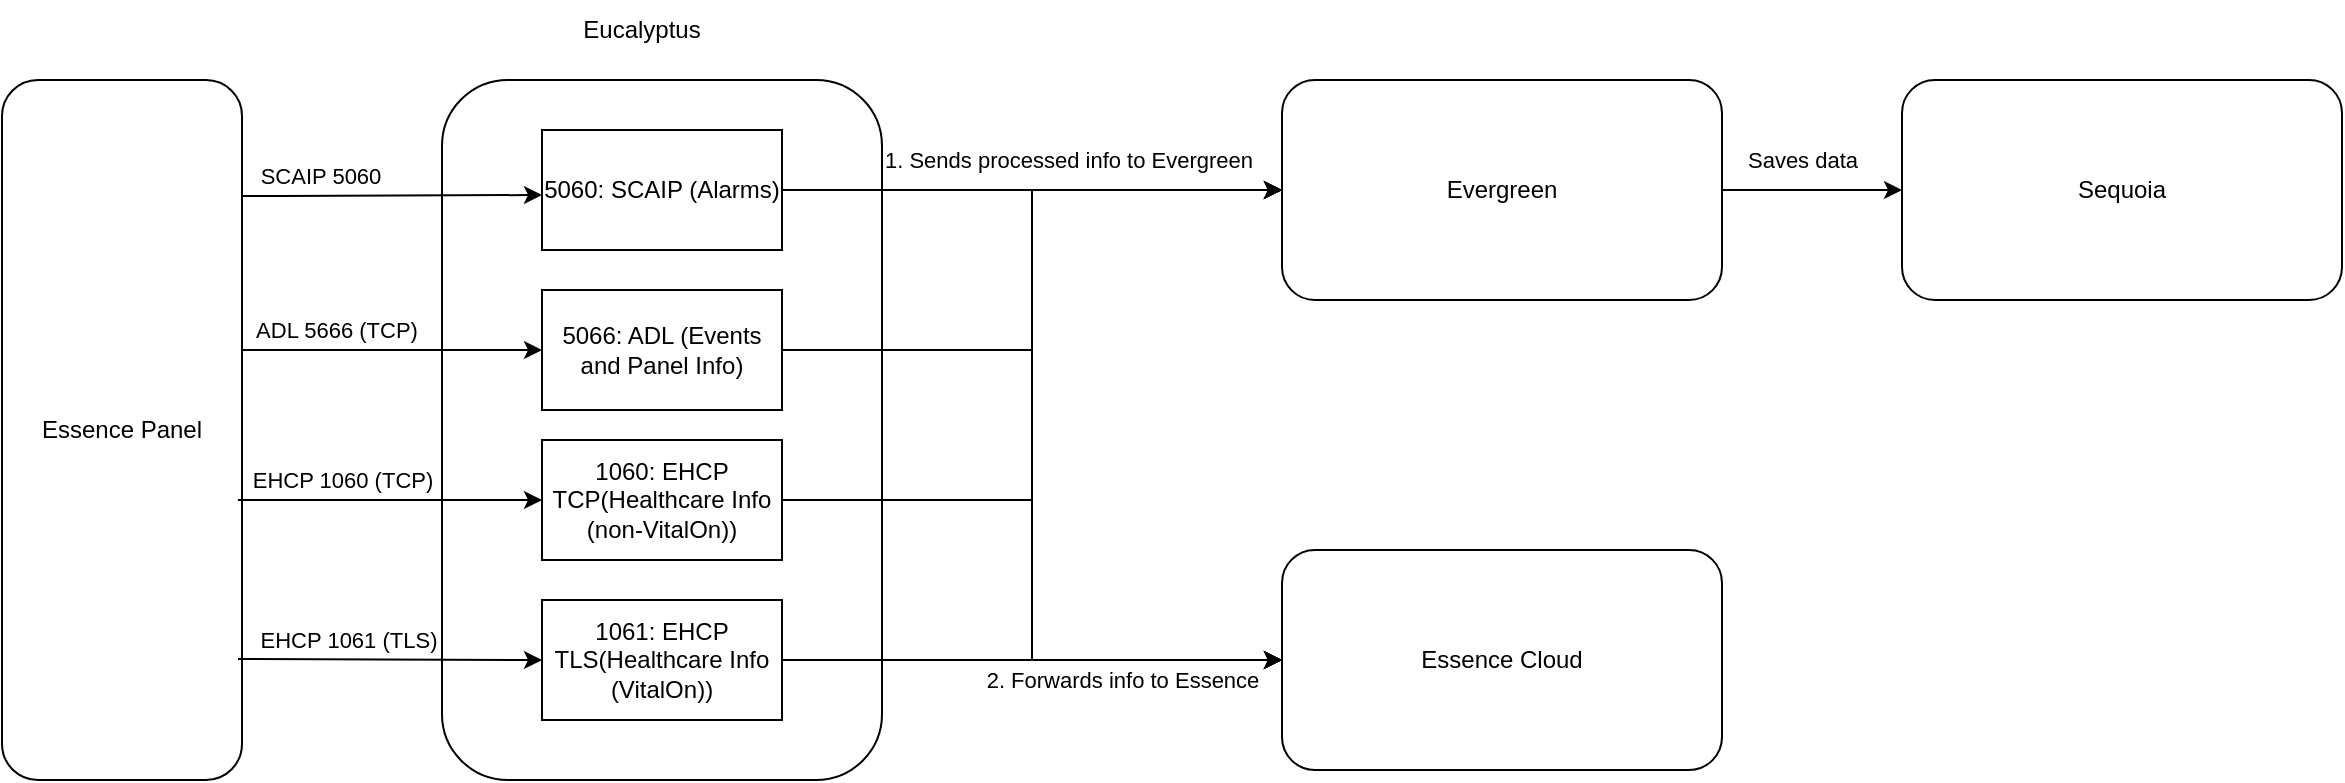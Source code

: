 <mxfile version="26.2.9">
  <diagram name="Page-1" id="ZpcQWdEA0ODIdF3RSipW">
    <mxGraphModel dx="1428" dy="863" grid="1" gridSize="10" guides="1" tooltips="1" connect="1" arrows="1" fold="1" page="1" pageScale="1" pageWidth="827" pageHeight="1169" math="0" shadow="0">
      <root>
        <mxCell id="0" />
        <mxCell id="1" parent="0" />
        <mxCell id="mYN5IM5voa3Xz9JkpyGj-1" value="Essence Panel" style="rounded=1;whiteSpace=wrap;html=1;" vertex="1" parent="1">
          <mxGeometry x="50" y="250" width="120" height="350" as="geometry" />
        </mxCell>
        <mxCell id="mYN5IM5voa3Xz9JkpyGj-2" value="" style="rounded=1;whiteSpace=wrap;html=1;" vertex="1" parent="1">
          <mxGeometry x="270" y="250" width="220" height="350" as="geometry" />
        </mxCell>
        <mxCell id="mYN5IM5voa3Xz9JkpyGj-3" value="Eucalyptus" style="text;html=1;align=center;verticalAlign=middle;whiteSpace=wrap;rounded=0;" vertex="1" parent="1">
          <mxGeometry x="340" y="210" width="60" height="30" as="geometry" />
        </mxCell>
        <mxCell id="mYN5IM5voa3Xz9JkpyGj-21" style="edgeStyle=orthogonalEdgeStyle;rounded=0;orthogonalLoop=1;jettySize=auto;html=1;" edge="1" parent="1" source="mYN5IM5voa3Xz9JkpyGj-4" target="mYN5IM5voa3Xz9JkpyGj-17">
          <mxGeometry relative="1" as="geometry" />
        </mxCell>
        <mxCell id="mYN5IM5voa3Xz9JkpyGj-26" value="1. Sends processed info to Evergreen" style="edgeLabel;html=1;align=center;verticalAlign=middle;resizable=0;points=[];" vertex="1" connectable="0" parent="mYN5IM5voa3Xz9JkpyGj-21">
          <mxGeometry x="-0.523" y="1" relative="1" as="geometry">
            <mxPoint x="83" y="-14" as="offset" />
          </mxGeometry>
        </mxCell>
        <mxCell id="mYN5IM5voa3Xz9JkpyGj-27" style="edgeStyle=orthogonalEdgeStyle;rounded=0;orthogonalLoop=1;jettySize=auto;html=1;entryX=0;entryY=0.5;entryDx=0;entryDy=0;" edge="1" parent="1" source="mYN5IM5voa3Xz9JkpyGj-4" target="mYN5IM5voa3Xz9JkpyGj-18">
          <mxGeometry relative="1" as="geometry" />
        </mxCell>
        <mxCell id="mYN5IM5voa3Xz9JkpyGj-4" value="5060: SCAIP (Alarms)" style="rounded=0;whiteSpace=wrap;html=1;" vertex="1" parent="1">
          <mxGeometry x="320" y="275" width="120" height="60" as="geometry" />
        </mxCell>
        <mxCell id="mYN5IM5voa3Xz9JkpyGj-22" style="edgeStyle=orthogonalEdgeStyle;rounded=0;orthogonalLoop=1;jettySize=auto;html=1;entryX=0;entryY=0.5;entryDx=0;entryDy=0;" edge="1" parent="1" source="mYN5IM5voa3Xz9JkpyGj-5" target="mYN5IM5voa3Xz9JkpyGj-17">
          <mxGeometry relative="1" as="geometry" />
        </mxCell>
        <mxCell id="mYN5IM5voa3Xz9JkpyGj-28" style="edgeStyle=orthogonalEdgeStyle;rounded=0;orthogonalLoop=1;jettySize=auto;html=1;entryX=0;entryY=0.5;entryDx=0;entryDy=0;" edge="1" parent="1" source="mYN5IM5voa3Xz9JkpyGj-5" target="mYN5IM5voa3Xz9JkpyGj-18">
          <mxGeometry relative="1" as="geometry" />
        </mxCell>
        <mxCell id="mYN5IM5voa3Xz9JkpyGj-5" value="5066: ADL (Events and Panel Info)" style="rounded=0;whiteSpace=wrap;html=1;" vertex="1" parent="1">
          <mxGeometry x="320" y="355" width="120" height="60" as="geometry" />
        </mxCell>
        <mxCell id="mYN5IM5voa3Xz9JkpyGj-24" style="edgeStyle=orthogonalEdgeStyle;rounded=0;orthogonalLoop=1;jettySize=auto;html=1;entryX=0;entryY=0.5;entryDx=0;entryDy=0;" edge="1" parent="1" source="mYN5IM5voa3Xz9JkpyGj-6" target="mYN5IM5voa3Xz9JkpyGj-17">
          <mxGeometry relative="1" as="geometry" />
        </mxCell>
        <mxCell id="mYN5IM5voa3Xz9JkpyGj-29" style="edgeStyle=orthogonalEdgeStyle;rounded=0;orthogonalLoop=1;jettySize=auto;html=1;entryX=0;entryY=0.5;entryDx=0;entryDy=0;" edge="1" parent="1" source="mYN5IM5voa3Xz9JkpyGj-6" target="mYN5IM5voa3Xz9JkpyGj-18">
          <mxGeometry relative="1" as="geometry" />
        </mxCell>
        <mxCell id="mYN5IM5voa3Xz9JkpyGj-6" value="1060: EHCP TCP(Healthcare Info (non-VitalOn))" style="rounded=0;whiteSpace=wrap;html=1;" vertex="1" parent="1">
          <mxGeometry x="320" y="430" width="120" height="60" as="geometry" />
        </mxCell>
        <mxCell id="mYN5IM5voa3Xz9JkpyGj-25" style="edgeStyle=orthogonalEdgeStyle;rounded=0;orthogonalLoop=1;jettySize=auto;html=1;entryX=0;entryY=0.5;entryDx=0;entryDy=0;" edge="1" parent="1" source="mYN5IM5voa3Xz9JkpyGj-7" target="mYN5IM5voa3Xz9JkpyGj-17">
          <mxGeometry relative="1" as="geometry" />
        </mxCell>
        <mxCell id="mYN5IM5voa3Xz9JkpyGj-30" style="edgeStyle=orthogonalEdgeStyle;rounded=0;orthogonalLoop=1;jettySize=auto;html=1;" edge="1" parent="1" source="mYN5IM5voa3Xz9JkpyGj-7" target="mYN5IM5voa3Xz9JkpyGj-18">
          <mxGeometry relative="1" as="geometry" />
        </mxCell>
        <mxCell id="mYN5IM5voa3Xz9JkpyGj-31" value="2. Forwards info to Essence" style="edgeLabel;html=1;align=center;verticalAlign=middle;resizable=0;points=[];" vertex="1" connectable="0" parent="mYN5IM5voa3Xz9JkpyGj-30">
          <mxGeometry x="0.616" y="-2" relative="1" as="geometry">
            <mxPoint x="-32" y="8" as="offset" />
          </mxGeometry>
        </mxCell>
        <mxCell id="mYN5IM5voa3Xz9JkpyGj-7" value="1061: EHCP TLS(Healthcare Info (VitalOn))" style="rounded=0;whiteSpace=wrap;html=1;" vertex="1" parent="1">
          <mxGeometry x="320" y="510" width="120" height="60" as="geometry" />
        </mxCell>
        <mxCell id="mYN5IM5voa3Xz9JkpyGj-8" style="edgeStyle=orthogonalEdgeStyle;rounded=0;orthogonalLoop=1;jettySize=auto;html=1;entryX=0;entryY=0.5;entryDx=0;entryDy=0;" edge="1" parent="1">
          <mxGeometry relative="1" as="geometry">
            <mxPoint x="170" y="302.5" as="sourcePoint" />
            <mxPoint x="320" y="307.5" as="targetPoint" />
            <Array as="points">
              <mxPoint x="170" y="308" />
              <mxPoint x="190" y="308" />
            </Array>
          </mxGeometry>
        </mxCell>
        <mxCell id="mYN5IM5voa3Xz9JkpyGj-9" value="SCAIP 5060" style="edgeLabel;html=1;align=center;verticalAlign=middle;resizable=0;points=[];" vertex="1" connectable="0" parent="mYN5IM5voa3Xz9JkpyGj-8">
          <mxGeometry x="-0.471" relative="1" as="geometry">
            <mxPoint x="3" y="-10" as="offset" />
          </mxGeometry>
        </mxCell>
        <mxCell id="mYN5IM5voa3Xz9JkpyGj-10" style="edgeStyle=orthogonalEdgeStyle;rounded=0;orthogonalLoop=1;jettySize=auto;html=1;entryX=0;entryY=0.5;entryDx=0;entryDy=0;exitX=1;exitY=0.5;exitDx=0;exitDy=0;" edge="1" parent="1" source="mYN5IM5voa3Xz9JkpyGj-1" target="mYN5IM5voa3Xz9JkpyGj-5">
          <mxGeometry relative="1" as="geometry">
            <mxPoint x="180" y="310" as="sourcePoint" />
            <mxPoint x="320" y="310" as="targetPoint" />
            <Array as="points">
              <mxPoint x="170" y="385" />
            </Array>
          </mxGeometry>
        </mxCell>
        <mxCell id="mYN5IM5voa3Xz9JkpyGj-11" value="ADL 5666 (TCP)" style="edgeLabel;html=1;align=center;verticalAlign=middle;resizable=0;points=[];" vertex="1" connectable="0" parent="mYN5IM5voa3Xz9JkpyGj-10">
          <mxGeometry x="-0.471" relative="1" as="geometry">
            <mxPoint x="36" y="-10" as="offset" />
          </mxGeometry>
        </mxCell>
        <mxCell id="mYN5IM5voa3Xz9JkpyGj-12" value="" style="edgeStyle=none;orthogonalLoop=1;jettySize=auto;html=1;rounded=0;exitX=0.983;exitY=0.6;exitDx=0;exitDy=0;exitPerimeter=0;entryX=0;entryY=0.5;entryDx=0;entryDy=0;" edge="1" parent="1" source="mYN5IM5voa3Xz9JkpyGj-1" target="mYN5IM5voa3Xz9JkpyGj-6">
          <mxGeometry width="100" relative="1" as="geometry">
            <mxPoint x="210" y="460" as="sourcePoint" />
            <mxPoint x="310" y="460" as="targetPoint" />
            <Array as="points" />
          </mxGeometry>
        </mxCell>
        <mxCell id="mYN5IM5voa3Xz9JkpyGj-13" value="EHCP 1060 (TCP)" style="edgeLabel;html=1;align=center;verticalAlign=middle;resizable=0;points=[];" vertex="1" connectable="0" parent="mYN5IM5voa3Xz9JkpyGj-12">
          <mxGeometry x="-0.38" y="2" relative="1" as="geometry">
            <mxPoint x="5" y="-8" as="offset" />
          </mxGeometry>
        </mxCell>
        <mxCell id="mYN5IM5voa3Xz9JkpyGj-14" value="" style="edgeStyle=none;orthogonalLoop=1;jettySize=auto;html=1;rounded=0;exitX=0.983;exitY=0.6;exitDx=0;exitDy=0;exitPerimeter=0;entryX=0;entryY=0.5;entryDx=0;entryDy=0;" edge="1" parent="1" target="mYN5IM5voa3Xz9JkpyGj-7">
          <mxGeometry width="100" relative="1" as="geometry">
            <mxPoint x="168" y="539.5" as="sourcePoint" />
            <mxPoint x="310" y="539.5" as="targetPoint" />
            <Array as="points" />
          </mxGeometry>
        </mxCell>
        <mxCell id="mYN5IM5voa3Xz9JkpyGj-15" value="EHCP 1061 (TLS)" style="edgeLabel;html=1;align=center;verticalAlign=middle;resizable=0;points=[];" vertex="1" connectable="0" parent="mYN5IM5voa3Xz9JkpyGj-14">
          <mxGeometry x="-0.38" y="2" relative="1" as="geometry">
            <mxPoint x="8" y="-8" as="offset" />
          </mxGeometry>
        </mxCell>
        <mxCell id="mYN5IM5voa3Xz9JkpyGj-32" style="edgeStyle=orthogonalEdgeStyle;rounded=0;orthogonalLoop=1;jettySize=auto;html=1;" edge="1" parent="1" source="mYN5IM5voa3Xz9JkpyGj-17" target="mYN5IM5voa3Xz9JkpyGj-19">
          <mxGeometry relative="1" as="geometry" />
        </mxCell>
        <mxCell id="mYN5IM5voa3Xz9JkpyGj-33" value="Saves data" style="edgeLabel;html=1;align=center;verticalAlign=middle;resizable=0;points=[];" vertex="1" connectable="0" parent="mYN5IM5voa3Xz9JkpyGj-32">
          <mxGeometry x="-0.111" relative="1" as="geometry">
            <mxPoint y="-15" as="offset" />
          </mxGeometry>
        </mxCell>
        <mxCell id="mYN5IM5voa3Xz9JkpyGj-17" value="Evergreen" style="rounded=1;whiteSpace=wrap;html=1;" vertex="1" parent="1">
          <mxGeometry x="690" y="250" width="220" height="110" as="geometry" />
        </mxCell>
        <mxCell id="mYN5IM5voa3Xz9JkpyGj-18" value="Essence Cloud" style="rounded=1;whiteSpace=wrap;html=1;" vertex="1" parent="1">
          <mxGeometry x="690" y="485" width="220" height="110" as="geometry" />
        </mxCell>
        <mxCell id="mYN5IM5voa3Xz9JkpyGj-19" value="Sequoia" style="rounded=1;whiteSpace=wrap;html=1;" vertex="1" parent="1">
          <mxGeometry x="1000" y="250" width="220" height="110" as="geometry" />
        </mxCell>
      </root>
    </mxGraphModel>
  </diagram>
</mxfile>
